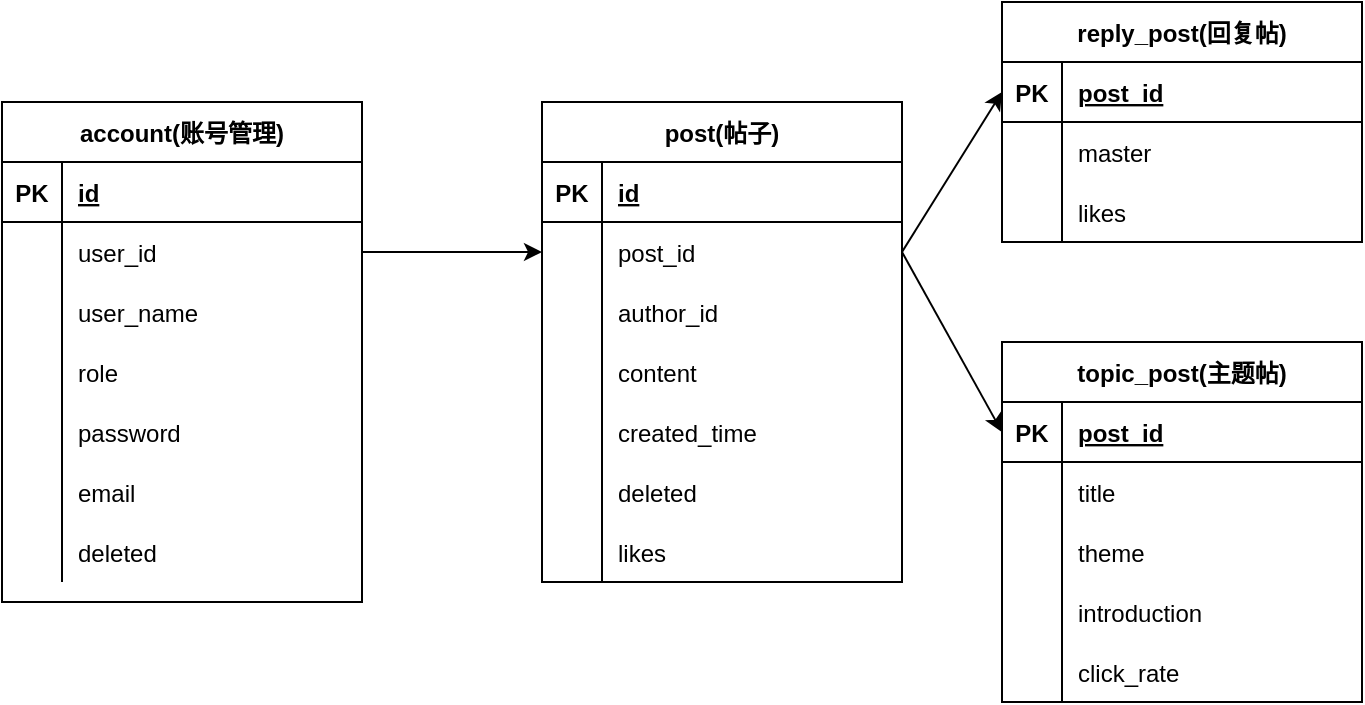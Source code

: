 <mxfile version="20.6.0" type="github">
  <diagram id="-lzLtYdmF8xwTKlJ-Z9m" name="第 1 页">
    <mxGraphModel dx="1478" dy="758" grid="1" gridSize="10" guides="1" tooltips="1" connect="1" arrows="1" fold="1" page="1" pageScale="1" pageWidth="3300" pageHeight="4681" math="0" shadow="0">
      <root>
        <mxCell id="0" />
        <mxCell id="1" parent="0" />
        <mxCell id="9GFojZYUyTvEHx-bdkV3-2" value="account(账号管理)" style="shape=table;startSize=30;container=1;collapsible=1;childLayout=tableLayout;fixedRows=1;rowLines=0;fontStyle=1;align=center;resizeLast=1;shadow=0;rounded=0;" parent="1" vertex="1">
          <mxGeometry x="900" y="770" width="180" height="250" as="geometry" />
        </mxCell>
        <mxCell id="9GFojZYUyTvEHx-bdkV3-3" value="" style="shape=tableRow;horizontal=0;startSize=0;swimlaneHead=0;swimlaneBody=0;fillColor=none;collapsible=0;dropTarget=0;points=[[0,0.5],[1,0.5]];portConstraint=eastwest;top=0;left=0;right=0;bottom=1;" parent="9GFojZYUyTvEHx-bdkV3-2" vertex="1">
          <mxGeometry y="30" width="180" height="30" as="geometry" />
        </mxCell>
        <mxCell id="9GFojZYUyTvEHx-bdkV3-4" value="PK" style="shape=partialRectangle;connectable=0;fillColor=none;top=0;left=0;bottom=0;right=0;fontStyle=1;overflow=hidden;" parent="9GFojZYUyTvEHx-bdkV3-3" vertex="1">
          <mxGeometry width="30" height="30" as="geometry">
            <mxRectangle width="30" height="30" as="alternateBounds" />
          </mxGeometry>
        </mxCell>
        <mxCell id="9GFojZYUyTvEHx-bdkV3-5" value="id" style="shape=partialRectangle;connectable=0;fillColor=none;top=0;left=0;bottom=0;right=0;align=left;spacingLeft=6;fontStyle=5;overflow=hidden;" parent="9GFojZYUyTvEHx-bdkV3-3" vertex="1">
          <mxGeometry x="30" width="150" height="30" as="geometry">
            <mxRectangle width="150" height="30" as="alternateBounds" />
          </mxGeometry>
        </mxCell>
        <mxCell id="9GFojZYUyTvEHx-bdkV3-22" style="shape=tableRow;horizontal=0;startSize=0;swimlaneHead=0;swimlaneBody=0;fillColor=none;collapsible=0;dropTarget=0;points=[[0,0.5],[1,0.5]];portConstraint=eastwest;top=0;left=0;right=0;bottom=0;" parent="9GFojZYUyTvEHx-bdkV3-2" vertex="1">
          <mxGeometry y="60" width="180" height="30" as="geometry" />
        </mxCell>
        <mxCell id="9GFojZYUyTvEHx-bdkV3-23" style="shape=partialRectangle;connectable=0;fillColor=none;top=0;left=0;bottom=0;right=0;editable=1;overflow=hidden;" parent="9GFojZYUyTvEHx-bdkV3-22" vertex="1">
          <mxGeometry width="30" height="30" as="geometry">
            <mxRectangle width="30" height="30" as="alternateBounds" />
          </mxGeometry>
        </mxCell>
        <mxCell id="9GFojZYUyTvEHx-bdkV3-24" value="user_id" style="shape=partialRectangle;connectable=0;fillColor=none;top=0;left=0;bottom=0;right=0;align=left;spacingLeft=6;overflow=hidden;" parent="9GFojZYUyTvEHx-bdkV3-22" vertex="1">
          <mxGeometry x="30" width="150" height="30" as="geometry">
            <mxRectangle width="150" height="30" as="alternateBounds" />
          </mxGeometry>
        </mxCell>
        <mxCell id="9GFojZYUyTvEHx-bdkV3-6" value="" style="shape=tableRow;horizontal=0;startSize=0;swimlaneHead=0;swimlaneBody=0;fillColor=none;collapsible=0;dropTarget=0;points=[[0,0.5],[1,0.5]];portConstraint=eastwest;top=0;left=0;right=0;bottom=0;" parent="9GFojZYUyTvEHx-bdkV3-2" vertex="1">
          <mxGeometry y="90" width="180" height="30" as="geometry" />
        </mxCell>
        <mxCell id="9GFojZYUyTvEHx-bdkV3-7" value="" style="shape=partialRectangle;connectable=0;fillColor=none;top=0;left=0;bottom=0;right=0;editable=1;overflow=hidden;" parent="9GFojZYUyTvEHx-bdkV3-6" vertex="1">
          <mxGeometry width="30" height="30" as="geometry">
            <mxRectangle width="30" height="30" as="alternateBounds" />
          </mxGeometry>
        </mxCell>
        <mxCell id="9GFojZYUyTvEHx-bdkV3-8" value="user_name" style="shape=partialRectangle;connectable=0;fillColor=none;top=0;left=0;bottom=0;right=0;align=left;spacingLeft=6;overflow=hidden;" parent="9GFojZYUyTvEHx-bdkV3-6" vertex="1">
          <mxGeometry x="30" width="150" height="30" as="geometry">
            <mxRectangle width="150" height="30" as="alternateBounds" />
          </mxGeometry>
        </mxCell>
        <mxCell id="9GFojZYUyTvEHx-bdkV3-12" value="" style="shape=tableRow;horizontal=0;startSize=0;swimlaneHead=0;swimlaneBody=0;fillColor=none;collapsible=0;dropTarget=0;points=[[0,0.5],[1,0.5]];portConstraint=eastwest;top=0;left=0;right=0;bottom=0;" parent="9GFojZYUyTvEHx-bdkV3-2" vertex="1">
          <mxGeometry y="120" width="180" height="30" as="geometry" />
        </mxCell>
        <mxCell id="9GFojZYUyTvEHx-bdkV3-13" value="" style="shape=partialRectangle;connectable=0;fillColor=none;top=0;left=0;bottom=0;right=0;editable=1;overflow=hidden;" parent="9GFojZYUyTvEHx-bdkV3-12" vertex="1">
          <mxGeometry width="30" height="30" as="geometry">
            <mxRectangle width="30" height="30" as="alternateBounds" />
          </mxGeometry>
        </mxCell>
        <mxCell id="9GFojZYUyTvEHx-bdkV3-14" value="role" style="shape=partialRectangle;connectable=0;fillColor=none;top=0;left=0;bottom=0;right=0;align=left;spacingLeft=6;overflow=hidden;" parent="9GFojZYUyTvEHx-bdkV3-12" vertex="1">
          <mxGeometry x="30" width="150" height="30" as="geometry">
            <mxRectangle width="150" height="30" as="alternateBounds" />
          </mxGeometry>
        </mxCell>
        <mxCell id="9GFojZYUyTvEHx-bdkV3-9" value="" style="shape=tableRow;horizontal=0;startSize=0;swimlaneHead=0;swimlaneBody=0;fillColor=none;collapsible=0;dropTarget=0;points=[[0,0.5],[1,0.5]];portConstraint=eastwest;top=0;left=0;right=0;bottom=0;" parent="9GFojZYUyTvEHx-bdkV3-2" vertex="1">
          <mxGeometry y="150" width="180" height="30" as="geometry" />
        </mxCell>
        <mxCell id="9GFojZYUyTvEHx-bdkV3-10" value="" style="shape=partialRectangle;connectable=0;fillColor=none;top=0;left=0;bottom=0;right=0;editable=1;overflow=hidden;" parent="9GFojZYUyTvEHx-bdkV3-9" vertex="1">
          <mxGeometry width="30" height="30" as="geometry">
            <mxRectangle width="30" height="30" as="alternateBounds" />
          </mxGeometry>
        </mxCell>
        <mxCell id="9GFojZYUyTvEHx-bdkV3-11" value="password" style="shape=partialRectangle;connectable=0;fillColor=none;top=0;left=0;bottom=0;right=0;align=left;spacingLeft=6;overflow=hidden;" parent="9GFojZYUyTvEHx-bdkV3-9" vertex="1">
          <mxGeometry x="30" width="150" height="30" as="geometry">
            <mxRectangle width="150" height="30" as="alternateBounds" />
          </mxGeometry>
        </mxCell>
        <mxCell id="9GFojZYUyTvEHx-bdkV3-28" style="shape=tableRow;horizontal=0;startSize=0;swimlaneHead=0;swimlaneBody=0;fillColor=none;collapsible=0;dropTarget=0;points=[[0,0.5],[1,0.5]];portConstraint=eastwest;top=0;left=0;right=0;bottom=0;" parent="9GFojZYUyTvEHx-bdkV3-2" vertex="1">
          <mxGeometry y="180" width="180" height="30" as="geometry" />
        </mxCell>
        <mxCell id="9GFojZYUyTvEHx-bdkV3-29" style="shape=partialRectangle;connectable=0;fillColor=none;top=0;left=0;bottom=0;right=0;editable=1;overflow=hidden;" parent="9GFojZYUyTvEHx-bdkV3-28" vertex="1">
          <mxGeometry width="30" height="30" as="geometry">
            <mxRectangle width="30" height="30" as="alternateBounds" />
          </mxGeometry>
        </mxCell>
        <mxCell id="9GFojZYUyTvEHx-bdkV3-30" value="email" style="shape=partialRectangle;connectable=0;fillColor=none;top=0;left=0;bottom=0;right=0;align=left;spacingLeft=6;overflow=hidden;" parent="9GFojZYUyTvEHx-bdkV3-28" vertex="1">
          <mxGeometry x="30" width="150" height="30" as="geometry">
            <mxRectangle width="150" height="30" as="alternateBounds" />
          </mxGeometry>
        </mxCell>
        <mxCell id="9GFojZYUyTvEHx-bdkV3-31" style="shape=tableRow;horizontal=0;startSize=0;swimlaneHead=0;swimlaneBody=0;fillColor=none;collapsible=0;dropTarget=0;points=[[0,0.5],[1,0.5]];portConstraint=eastwest;top=0;left=0;right=0;bottom=0;" parent="9GFojZYUyTvEHx-bdkV3-2" vertex="1">
          <mxGeometry y="210" width="180" height="30" as="geometry" />
        </mxCell>
        <mxCell id="9GFojZYUyTvEHx-bdkV3-32" style="shape=partialRectangle;connectable=0;fillColor=none;top=0;left=0;bottom=0;right=0;editable=1;overflow=hidden;" parent="9GFojZYUyTvEHx-bdkV3-31" vertex="1">
          <mxGeometry width="30" height="30" as="geometry">
            <mxRectangle width="30" height="30" as="alternateBounds" />
          </mxGeometry>
        </mxCell>
        <mxCell id="9GFojZYUyTvEHx-bdkV3-33" value="deleted" style="shape=partialRectangle;connectable=0;fillColor=none;top=0;left=0;bottom=0;right=0;align=left;spacingLeft=6;overflow=hidden;" parent="9GFojZYUyTvEHx-bdkV3-31" vertex="1">
          <mxGeometry x="30" width="150" height="30" as="geometry">
            <mxRectangle width="150" height="30" as="alternateBounds" />
          </mxGeometry>
        </mxCell>
        <mxCell id="31Xk7JFsQ1fiKGytTT3b-1" value="post(帖子)" style="shape=table;startSize=30;container=1;collapsible=1;childLayout=tableLayout;fixedRows=1;rowLines=0;fontStyle=1;align=center;resizeLast=1;" vertex="1" parent="1">
          <mxGeometry x="1170" y="770" width="180" height="240" as="geometry" />
        </mxCell>
        <mxCell id="31Xk7JFsQ1fiKGytTT3b-2" value="" style="shape=tableRow;horizontal=0;startSize=0;swimlaneHead=0;swimlaneBody=0;fillColor=none;collapsible=0;dropTarget=0;points=[[0,0.5],[1,0.5]];portConstraint=eastwest;top=0;left=0;right=0;bottom=1;" vertex="1" parent="31Xk7JFsQ1fiKGytTT3b-1">
          <mxGeometry y="30" width="180" height="30" as="geometry" />
        </mxCell>
        <mxCell id="31Xk7JFsQ1fiKGytTT3b-3" value="PK" style="shape=partialRectangle;connectable=0;fillColor=none;top=0;left=0;bottom=0;right=0;fontStyle=1;overflow=hidden;" vertex="1" parent="31Xk7JFsQ1fiKGytTT3b-2">
          <mxGeometry width="30" height="30" as="geometry">
            <mxRectangle width="30" height="30" as="alternateBounds" />
          </mxGeometry>
        </mxCell>
        <mxCell id="31Xk7JFsQ1fiKGytTT3b-4" value="id" style="shape=partialRectangle;connectable=0;fillColor=none;top=0;left=0;bottom=0;right=0;align=left;spacingLeft=6;fontStyle=5;overflow=hidden;" vertex="1" parent="31Xk7JFsQ1fiKGytTT3b-2">
          <mxGeometry x="30" width="150" height="30" as="geometry">
            <mxRectangle width="150" height="30" as="alternateBounds" />
          </mxGeometry>
        </mxCell>
        <mxCell id="31Xk7JFsQ1fiKGytTT3b-5" value="" style="shape=tableRow;horizontal=0;startSize=0;swimlaneHead=0;swimlaneBody=0;fillColor=none;collapsible=0;dropTarget=0;points=[[0,0.5],[1,0.5]];portConstraint=eastwest;top=0;left=0;right=0;bottom=0;" vertex="1" parent="31Xk7JFsQ1fiKGytTT3b-1">
          <mxGeometry y="60" width="180" height="30" as="geometry" />
        </mxCell>
        <mxCell id="31Xk7JFsQ1fiKGytTT3b-6" value="" style="shape=partialRectangle;connectable=0;fillColor=none;top=0;left=0;bottom=0;right=0;editable=1;overflow=hidden;" vertex="1" parent="31Xk7JFsQ1fiKGytTT3b-5">
          <mxGeometry width="30" height="30" as="geometry">
            <mxRectangle width="30" height="30" as="alternateBounds" />
          </mxGeometry>
        </mxCell>
        <mxCell id="31Xk7JFsQ1fiKGytTT3b-7" value="post_id " style="shape=partialRectangle;connectable=0;fillColor=none;top=0;left=0;bottom=0;right=0;align=left;spacingLeft=6;overflow=hidden;" vertex="1" parent="31Xk7JFsQ1fiKGytTT3b-5">
          <mxGeometry x="30" width="150" height="30" as="geometry">
            <mxRectangle width="150" height="30" as="alternateBounds" />
          </mxGeometry>
        </mxCell>
        <mxCell id="31Xk7JFsQ1fiKGytTT3b-8" value="" style="shape=tableRow;horizontal=0;startSize=0;swimlaneHead=0;swimlaneBody=0;fillColor=none;collapsible=0;dropTarget=0;points=[[0,0.5],[1,0.5]];portConstraint=eastwest;top=0;left=0;right=0;bottom=0;" vertex="1" parent="31Xk7JFsQ1fiKGytTT3b-1">
          <mxGeometry y="90" width="180" height="30" as="geometry" />
        </mxCell>
        <mxCell id="31Xk7JFsQ1fiKGytTT3b-9" value="" style="shape=partialRectangle;connectable=0;fillColor=none;top=0;left=0;bottom=0;right=0;editable=1;overflow=hidden;" vertex="1" parent="31Xk7JFsQ1fiKGytTT3b-8">
          <mxGeometry width="30" height="30" as="geometry">
            <mxRectangle width="30" height="30" as="alternateBounds" />
          </mxGeometry>
        </mxCell>
        <mxCell id="31Xk7JFsQ1fiKGytTT3b-10" value="author_id" style="shape=partialRectangle;connectable=0;fillColor=none;top=0;left=0;bottom=0;right=0;align=left;spacingLeft=6;overflow=hidden;" vertex="1" parent="31Xk7JFsQ1fiKGytTT3b-8">
          <mxGeometry x="30" width="150" height="30" as="geometry">
            <mxRectangle width="150" height="30" as="alternateBounds" />
          </mxGeometry>
        </mxCell>
        <mxCell id="31Xk7JFsQ1fiKGytTT3b-11" value="" style="shape=tableRow;horizontal=0;startSize=0;swimlaneHead=0;swimlaneBody=0;fillColor=none;collapsible=0;dropTarget=0;points=[[0,0.5],[1,0.5]];portConstraint=eastwest;top=0;left=0;right=0;bottom=0;" vertex="1" parent="31Xk7JFsQ1fiKGytTT3b-1">
          <mxGeometry y="120" width="180" height="30" as="geometry" />
        </mxCell>
        <mxCell id="31Xk7JFsQ1fiKGytTT3b-12" value="" style="shape=partialRectangle;connectable=0;fillColor=none;top=0;left=0;bottom=0;right=0;editable=1;overflow=hidden;" vertex="1" parent="31Xk7JFsQ1fiKGytTT3b-11">
          <mxGeometry width="30" height="30" as="geometry">
            <mxRectangle width="30" height="30" as="alternateBounds" />
          </mxGeometry>
        </mxCell>
        <mxCell id="31Xk7JFsQ1fiKGytTT3b-13" value="content" style="shape=partialRectangle;connectable=0;fillColor=none;top=0;left=0;bottom=0;right=0;align=left;spacingLeft=6;overflow=hidden;" vertex="1" parent="31Xk7JFsQ1fiKGytTT3b-11">
          <mxGeometry x="30" width="150" height="30" as="geometry">
            <mxRectangle width="150" height="30" as="alternateBounds" />
          </mxGeometry>
        </mxCell>
        <mxCell id="31Xk7JFsQ1fiKGytTT3b-14" style="shape=tableRow;horizontal=0;startSize=0;swimlaneHead=0;swimlaneBody=0;fillColor=none;collapsible=0;dropTarget=0;points=[[0,0.5],[1,0.5]];portConstraint=eastwest;top=0;left=0;right=0;bottom=0;" vertex="1" parent="31Xk7JFsQ1fiKGytTT3b-1">
          <mxGeometry y="150" width="180" height="30" as="geometry" />
        </mxCell>
        <mxCell id="31Xk7JFsQ1fiKGytTT3b-15" style="shape=partialRectangle;connectable=0;fillColor=none;top=0;left=0;bottom=0;right=0;editable=1;overflow=hidden;" vertex="1" parent="31Xk7JFsQ1fiKGytTT3b-14">
          <mxGeometry width="30" height="30" as="geometry">
            <mxRectangle width="30" height="30" as="alternateBounds" />
          </mxGeometry>
        </mxCell>
        <mxCell id="31Xk7JFsQ1fiKGytTT3b-16" value="created_time" style="shape=partialRectangle;connectable=0;fillColor=none;top=0;left=0;bottom=0;right=0;align=left;spacingLeft=6;overflow=hidden;" vertex="1" parent="31Xk7JFsQ1fiKGytTT3b-14">
          <mxGeometry x="30" width="150" height="30" as="geometry">
            <mxRectangle width="150" height="30" as="alternateBounds" />
          </mxGeometry>
        </mxCell>
        <mxCell id="31Xk7JFsQ1fiKGytTT3b-17" style="shape=tableRow;horizontal=0;startSize=0;swimlaneHead=0;swimlaneBody=0;fillColor=none;collapsible=0;dropTarget=0;points=[[0,0.5],[1,0.5]];portConstraint=eastwest;top=0;left=0;right=0;bottom=0;" vertex="1" parent="31Xk7JFsQ1fiKGytTT3b-1">
          <mxGeometry y="180" width="180" height="30" as="geometry" />
        </mxCell>
        <mxCell id="31Xk7JFsQ1fiKGytTT3b-18" style="shape=partialRectangle;connectable=0;fillColor=none;top=0;left=0;bottom=0;right=0;editable=1;overflow=hidden;" vertex="1" parent="31Xk7JFsQ1fiKGytTT3b-17">
          <mxGeometry width="30" height="30" as="geometry">
            <mxRectangle width="30" height="30" as="alternateBounds" />
          </mxGeometry>
        </mxCell>
        <mxCell id="31Xk7JFsQ1fiKGytTT3b-19" value="deleted" style="shape=partialRectangle;connectable=0;fillColor=none;top=0;left=0;bottom=0;right=0;align=left;spacingLeft=6;overflow=hidden;" vertex="1" parent="31Xk7JFsQ1fiKGytTT3b-17">
          <mxGeometry x="30" width="150" height="30" as="geometry">
            <mxRectangle width="150" height="30" as="alternateBounds" />
          </mxGeometry>
        </mxCell>
        <mxCell id="31Xk7JFsQ1fiKGytTT3b-59" style="shape=tableRow;horizontal=0;startSize=0;swimlaneHead=0;swimlaneBody=0;fillColor=none;collapsible=0;dropTarget=0;points=[[0,0.5],[1,0.5]];portConstraint=eastwest;top=0;left=0;right=0;bottom=0;" vertex="1" parent="31Xk7JFsQ1fiKGytTT3b-1">
          <mxGeometry y="210" width="180" height="30" as="geometry" />
        </mxCell>
        <mxCell id="31Xk7JFsQ1fiKGytTT3b-60" style="shape=partialRectangle;connectable=0;fillColor=none;top=0;left=0;bottom=0;right=0;editable=1;overflow=hidden;" vertex="1" parent="31Xk7JFsQ1fiKGytTT3b-59">
          <mxGeometry width="30" height="30" as="geometry">
            <mxRectangle width="30" height="30" as="alternateBounds" />
          </mxGeometry>
        </mxCell>
        <mxCell id="31Xk7JFsQ1fiKGytTT3b-61" value="likes" style="shape=partialRectangle;connectable=0;fillColor=none;top=0;left=0;bottom=0;right=0;align=left;spacingLeft=6;overflow=hidden;" vertex="1" parent="31Xk7JFsQ1fiKGytTT3b-59">
          <mxGeometry x="30" width="150" height="30" as="geometry">
            <mxRectangle width="150" height="30" as="alternateBounds" />
          </mxGeometry>
        </mxCell>
        <mxCell id="31Xk7JFsQ1fiKGytTT3b-24" style="edgeStyle=none;rounded=0;orthogonalLoop=1;jettySize=auto;html=1;exitX=1;exitY=0.5;exitDx=0;exitDy=0;entryX=0;entryY=0.5;entryDx=0;entryDy=0;" edge="1" parent="1" source="9GFojZYUyTvEHx-bdkV3-22" target="31Xk7JFsQ1fiKGytTT3b-5">
          <mxGeometry relative="1" as="geometry" />
        </mxCell>
        <mxCell id="31Xk7JFsQ1fiKGytTT3b-25" value="topic_post(主题帖)" style="shape=table;startSize=30;container=1;collapsible=1;childLayout=tableLayout;fixedRows=1;rowLines=0;fontStyle=1;align=center;resizeLast=1;" vertex="1" parent="1">
          <mxGeometry x="1400" y="890" width="180" height="180" as="geometry" />
        </mxCell>
        <mxCell id="31Xk7JFsQ1fiKGytTT3b-26" value="" style="shape=tableRow;horizontal=0;startSize=0;swimlaneHead=0;swimlaneBody=0;fillColor=none;collapsible=0;dropTarget=0;points=[[0,0.5],[1,0.5]];portConstraint=eastwest;top=0;left=0;right=0;bottom=1;" vertex="1" parent="31Xk7JFsQ1fiKGytTT3b-25">
          <mxGeometry y="30" width="180" height="30" as="geometry" />
        </mxCell>
        <mxCell id="31Xk7JFsQ1fiKGytTT3b-27" value="PK" style="shape=partialRectangle;connectable=0;fillColor=none;top=0;left=0;bottom=0;right=0;fontStyle=1;overflow=hidden;" vertex="1" parent="31Xk7JFsQ1fiKGytTT3b-26">
          <mxGeometry width="30" height="30" as="geometry">
            <mxRectangle width="30" height="30" as="alternateBounds" />
          </mxGeometry>
        </mxCell>
        <mxCell id="31Xk7JFsQ1fiKGytTT3b-28" value="post_id" style="shape=partialRectangle;connectable=0;fillColor=none;top=0;left=0;bottom=0;right=0;align=left;spacingLeft=6;fontStyle=5;overflow=hidden;" vertex="1" parent="31Xk7JFsQ1fiKGytTT3b-26">
          <mxGeometry x="30" width="150" height="30" as="geometry">
            <mxRectangle width="150" height="30" as="alternateBounds" />
          </mxGeometry>
        </mxCell>
        <mxCell id="31Xk7JFsQ1fiKGytTT3b-29" value="" style="shape=tableRow;horizontal=0;startSize=0;swimlaneHead=0;swimlaneBody=0;fillColor=none;collapsible=0;dropTarget=0;points=[[0,0.5],[1,0.5]];portConstraint=eastwest;top=0;left=0;right=0;bottom=0;" vertex="1" parent="31Xk7JFsQ1fiKGytTT3b-25">
          <mxGeometry y="60" width="180" height="30" as="geometry" />
        </mxCell>
        <mxCell id="31Xk7JFsQ1fiKGytTT3b-30" value="" style="shape=partialRectangle;connectable=0;fillColor=none;top=0;left=0;bottom=0;right=0;editable=1;overflow=hidden;" vertex="1" parent="31Xk7JFsQ1fiKGytTT3b-29">
          <mxGeometry width="30" height="30" as="geometry">
            <mxRectangle width="30" height="30" as="alternateBounds" />
          </mxGeometry>
        </mxCell>
        <mxCell id="31Xk7JFsQ1fiKGytTT3b-31" value="title" style="shape=partialRectangle;connectable=0;fillColor=none;top=0;left=0;bottom=0;right=0;align=left;spacingLeft=6;overflow=hidden;" vertex="1" parent="31Xk7JFsQ1fiKGytTT3b-29">
          <mxGeometry x="30" width="150" height="30" as="geometry">
            <mxRectangle width="150" height="30" as="alternateBounds" />
          </mxGeometry>
        </mxCell>
        <mxCell id="31Xk7JFsQ1fiKGytTT3b-32" value="" style="shape=tableRow;horizontal=0;startSize=0;swimlaneHead=0;swimlaneBody=0;fillColor=none;collapsible=0;dropTarget=0;points=[[0,0.5],[1,0.5]];portConstraint=eastwest;top=0;left=0;right=0;bottom=0;" vertex="1" parent="31Xk7JFsQ1fiKGytTT3b-25">
          <mxGeometry y="90" width="180" height="30" as="geometry" />
        </mxCell>
        <mxCell id="31Xk7JFsQ1fiKGytTT3b-33" value="" style="shape=partialRectangle;connectable=0;fillColor=none;top=0;left=0;bottom=0;right=0;editable=1;overflow=hidden;" vertex="1" parent="31Xk7JFsQ1fiKGytTT3b-32">
          <mxGeometry width="30" height="30" as="geometry">
            <mxRectangle width="30" height="30" as="alternateBounds" />
          </mxGeometry>
        </mxCell>
        <mxCell id="31Xk7JFsQ1fiKGytTT3b-34" value="theme" style="shape=partialRectangle;connectable=0;fillColor=none;top=0;left=0;bottom=0;right=0;align=left;spacingLeft=6;overflow=hidden;" vertex="1" parent="31Xk7JFsQ1fiKGytTT3b-32">
          <mxGeometry x="30" width="150" height="30" as="geometry">
            <mxRectangle width="150" height="30" as="alternateBounds" />
          </mxGeometry>
        </mxCell>
        <mxCell id="31Xk7JFsQ1fiKGytTT3b-35" value="" style="shape=tableRow;horizontal=0;startSize=0;swimlaneHead=0;swimlaneBody=0;fillColor=none;collapsible=0;dropTarget=0;points=[[0,0.5],[1,0.5]];portConstraint=eastwest;top=0;left=0;right=0;bottom=0;" vertex="1" parent="31Xk7JFsQ1fiKGytTT3b-25">
          <mxGeometry y="120" width="180" height="30" as="geometry" />
        </mxCell>
        <mxCell id="31Xk7JFsQ1fiKGytTT3b-36" value="" style="shape=partialRectangle;connectable=0;fillColor=none;top=0;left=0;bottom=0;right=0;editable=1;overflow=hidden;" vertex="1" parent="31Xk7JFsQ1fiKGytTT3b-35">
          <mxGeometry width="30" height="30" as="geometry">
            <mxRectangle width="30" height="30" as="alternateBounds" />
          </mxGeometry>
        </mxCell>
        <mxCell id="31Xk7JFsQ1fiKGytTT3b-37" value="introduction" style="shape=partialRectangle;connectable=0;fillColor=none;top=0;left=0;bottom=0;right=0;align=left;spacingLeft=6;overflow=hidden;" vertex="1" parent="31Xk7JFsQ1fiKGytTT3b-35">
          <mxGeometry x="30" width="150" height="30" as="geometry">
            <mxRectangle width="150" height="30" as="alternateBounds" />
          </mxGeometry>
        </mxCell>
        <mxCell id="31Xk7JFsQ1fiKGytTT3b-38" style="shape=tableRow;horizontal=0;startSize=0;swimlaneHead=0;swimlaneBody=0;fillColor=none;collapsible=0;dropTarget=0;points=[[0,0.5],[1,0.5]];portConstraint=eastwest;top=0;left=0;right=0;bottom=0;" vertex="1" parent="31Xk7JFsQ1fiKGytTT3b-25">
          <mxGeometry y="150" width="180" height="30" as="geometry" />
        </mxCell>
        <mxCell id="31Xk7JFsQ1fiKGytTT3b-39" style="shape=partialRectangle;connectable=0;fillColor=none;top=0;left=0;bottom=0;right=0;editable=1;overflow=hidden;" vertex="1" parent="31Xk7JFsQ1fiKGytTT3b-38">
          <mxGeometry width="30" height="30" as="geometry">
            <mxRectangle width="30" height="30" as="alternateBounds" />
          </mxGeometry>
        </mxCell>
        <mxCell id="31Xk7JFsQ1fiKGytTT3b-40" value="click_rate" style="shape=partialRectangle;connectable=0;fillColor=none;top=0;left=0;bottom=0;right=0;align=left;spacingLeft=6;overflow=hidden;" vertex="1" parent="31Xk7JFsQ1fiKGytTT3b-38">
          <mxGeometry x="30" width="150" height="30" as="geometry">
            <mxRectangle width="150" height="30" as="alternateBounds" />
          </mxGeometry>
        </mxCell>
        <mxCell id="31Xk7JFsQ1fiKGytTT3b-45" style="edgeStyle=none;rounded=0;orthogonalLoop=1;jettySize=auto;html=1;exitX=1;exitY=0.5;exitDx=0;exitDy=0;entryX=0;entryY=0.5;entryDx=0;entryDy=0;" edge="1" parent="1" source="31Xk7JFsQ1fiKGytTT3b-5" target="31Xk7JFsQ1fiKGytTT3b-26">
          <mxGeometry relative="1" as="geometry" />
        </mxCell>
        <mxCell id="31Xk7JFsQ1fiKGytTT3b-46" value="reply_post(回复帖)" style="shape=table;startSize=30;container=1;collapsible=1;childLayout=tableLayout;fixedRows=1;rowLines=0;fontStyle=1;align=center;resizeLast=1;" vertex="1" parent="1">
          <mxGeometry x="1400" y="720" width="180" height="120" as="geometry" />
        </mxCell>
        <mxCell id="31Xk7JFsQ1fiKGytTT3b-47" value="" style="shape=tableRow;horizontal=0;startSize=0;swimlaneHead=0;swimlaneBody=0;fillColor=none;collapsible=0;dropTarget=0;points=[[0,0.5],[1,0.5]];portConstraint=eastwest;top=0;left=0;right=0;bottom=1;" vertex="1" parent="31Xk7JFsQ1fiKGytTT3b-46">
          <mxGeometry y="30" width="180" height="30" as="geometry" />
        </mxCell>
        <mxCell id="31Xk7JFsQ1fiKGytTT3b-48" value="PK" style="shape=partialRectangle;connectable=0;fillColor=none;top=0;left=0;bottom=0;right=0;fontStyle=1;overflow=hidden;" vertex="1" parent="31Xk7JFsQ1fiKGytTT3b-47">
          <mxGeometry width="30" height="30" as="geometry">
            <mxRectangle width="30" height="30" as="alternateBounds" />
          </mxGeometry>
        </mxCell>
        <mxCell id="31Xk7JFsQ1fiKGytTT3b-49" value="post_id" style="shape=partialRectangle;connectable=0;fillColor=none;top=0;left=0;bottom=0;right=0;align=left;spacingLeft=6;fontStyle=5;overflow=hidden;" vertex="1" parent="31Xk7JFsQ1fiKGytTT3b-47">
          <mxGeometry x="30" width="150" height="30" as="geometry">
            <mxRectangle width="150" height="30" as="alternateBounds" />
          </mxGeometry>
        </mxCell>
        <mxCell id="31Xk7JFsQ1fiKGytTT3b-50" value="" style="shape=tableRow;horizontal=0;startSize=0;swimlaneHead=0;swimlaneBody=0;fillColor=none;collapsible=0;dropTarget=0;points=[[0,0.5],[1,0.5]];portConstraint=eastwest;top=0;left=0;right=0;bottom=0;" vertex="1" parent="31Xk7JFsQ1fiKGytTT3b-46">
          <mxGeometry y="60" width="180" height="30" as="geometry" />
        </mxCell>
        <mxCell id="31Xk7JFsQ1fiKGytTT3b-51" value="" style="shape=partialRectangle;connectable=0;fillColor=none;top=0;left=0;bottom=0;right=0;editable=1;overflow=hidden;" vertex="1" parent="31Xk7JFsQ1fiKGytTT3b-50">
          <mxGeometry width="30" height="30" as="geometry">
            <mxRectangle width="30" height="30" as="alternateBounds" />
          </mxGeometry>
        </mxCell>
        <mxCell id="31Xk7JFsQ1fiKGytTT3b-52" value="master" style="shape=partialRectangle;connectable=0;fillColor=none;top=0;left=0;bottom=0;right=0;align=left;spacingLeft=6;overflow=hidden;" vertex="1" parent="31Xk7JFsQ1fiKGytTT3b-50">
          <mxGeometry x="30" width="150" height="30" as="geometry">
            <mxRectangle width="150" height="30" as="alternateBounds" />
          </mxGeometry>
        </mxCell>
        <mxCell id="31Xk7JFsQ1fiKGytTT3b-53" value="" style="shape=tableRow;horizontal=0;startSize=0;swimlaneHead=0;swimlaneBody=0;fillColor=none;collapsible=0;dropTarget=0;points=[[0,0.5],[1,0.5]];portConstraint=eastwest;top=0;left=0;right=0;bottom=0;" vertex="1" parent="31Xk7JFsQ1fiKGytTT3b-46">
          <mxGeometry y="90" width="180" height="30" as="geometry" />
        </mxCell>
        <mxCell id="31Xk7JFsQ1fiKGytTT3b-54" value="" style="shape=partialRectangle;connectable=0;fillColor=none;top=0;left=0;bottom=0;right=0;editable=1;overflow=hidden;" vertex="1" parent="31Xk7JFsQ1fiKGytTT3b-53">
          <mxGeometry width="30" height="30" as="geometry">
            <mxRectangle width="30" height="30" as="alternateBounds" />
          </mxGeometry>
        </mxCell>
        <mxCell id="31Xk7JFsQ1fiKGytTT3b-55" value="likes" style="shape=partialRectangle;connectable=0;fillColor=none;top=0;left=0;bottom=0;right=0;align=left;spacingLeft=6;overflow=hidden;" vertex="1" parent="31Xk7JFsQ1fiKGytTT3b-53">
          <mxGeometry x="30" width="150" height="30" as="geometry">
            <mxRectangle width="150" height="30" as="alternateBounds" />
          </mxGeometry>
        </mxCell>
        <mxCell id="31Xk7JFsQ1fiKGytTT3b-63" style="edgeStyle=none;rounded=0;orthogonalLoop=1;jettySize=auto;html=1;exitX=1;exitY=0.5;exitDx=0;exitDy=0;entryX=0;entryY=0.5;entryDx=0;entryDy=0;" edge="1" parent="1" source="31Xk7JFsQ1fiKGytTT3b-5" target="31Xk7JFsQ1fiKGytTT3b-47">
          <mxGeometry relative="1" as="geometry" />
        </mxCell>
      </root>
    </mxGraphModel>
  </diagram>
</mxfile>
